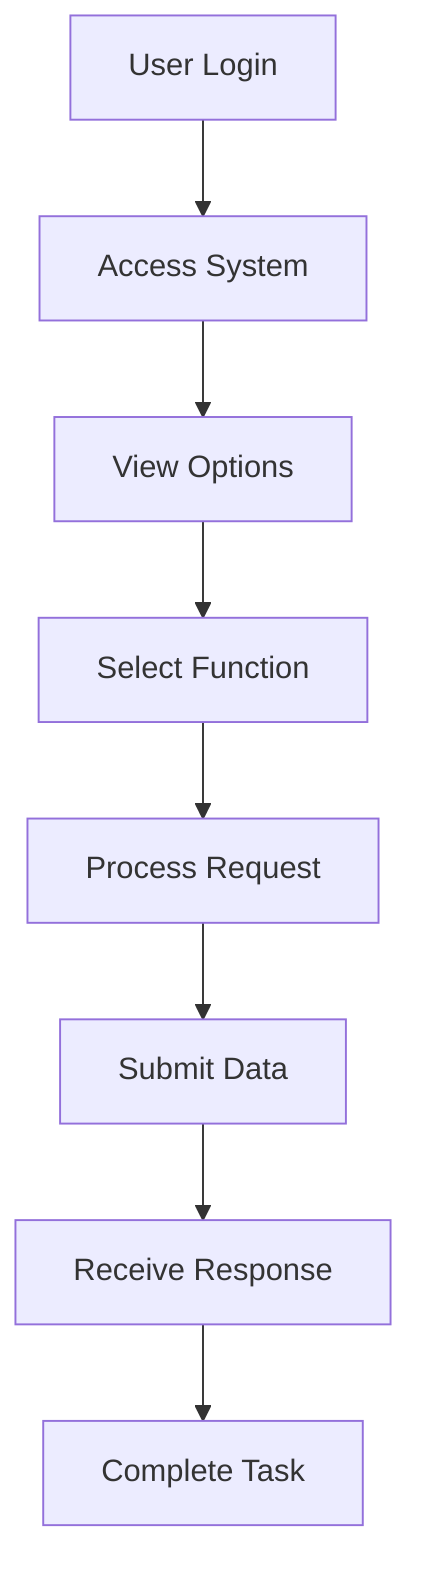 flowchart TD
A[User Login] --> B[Access System]
B --> C[View Options]
C --> D[Select Function]
D --> E[Process Request]
E --> F[Submit Data]
F --> G[Receive Response]
G --> H[Complete Task]